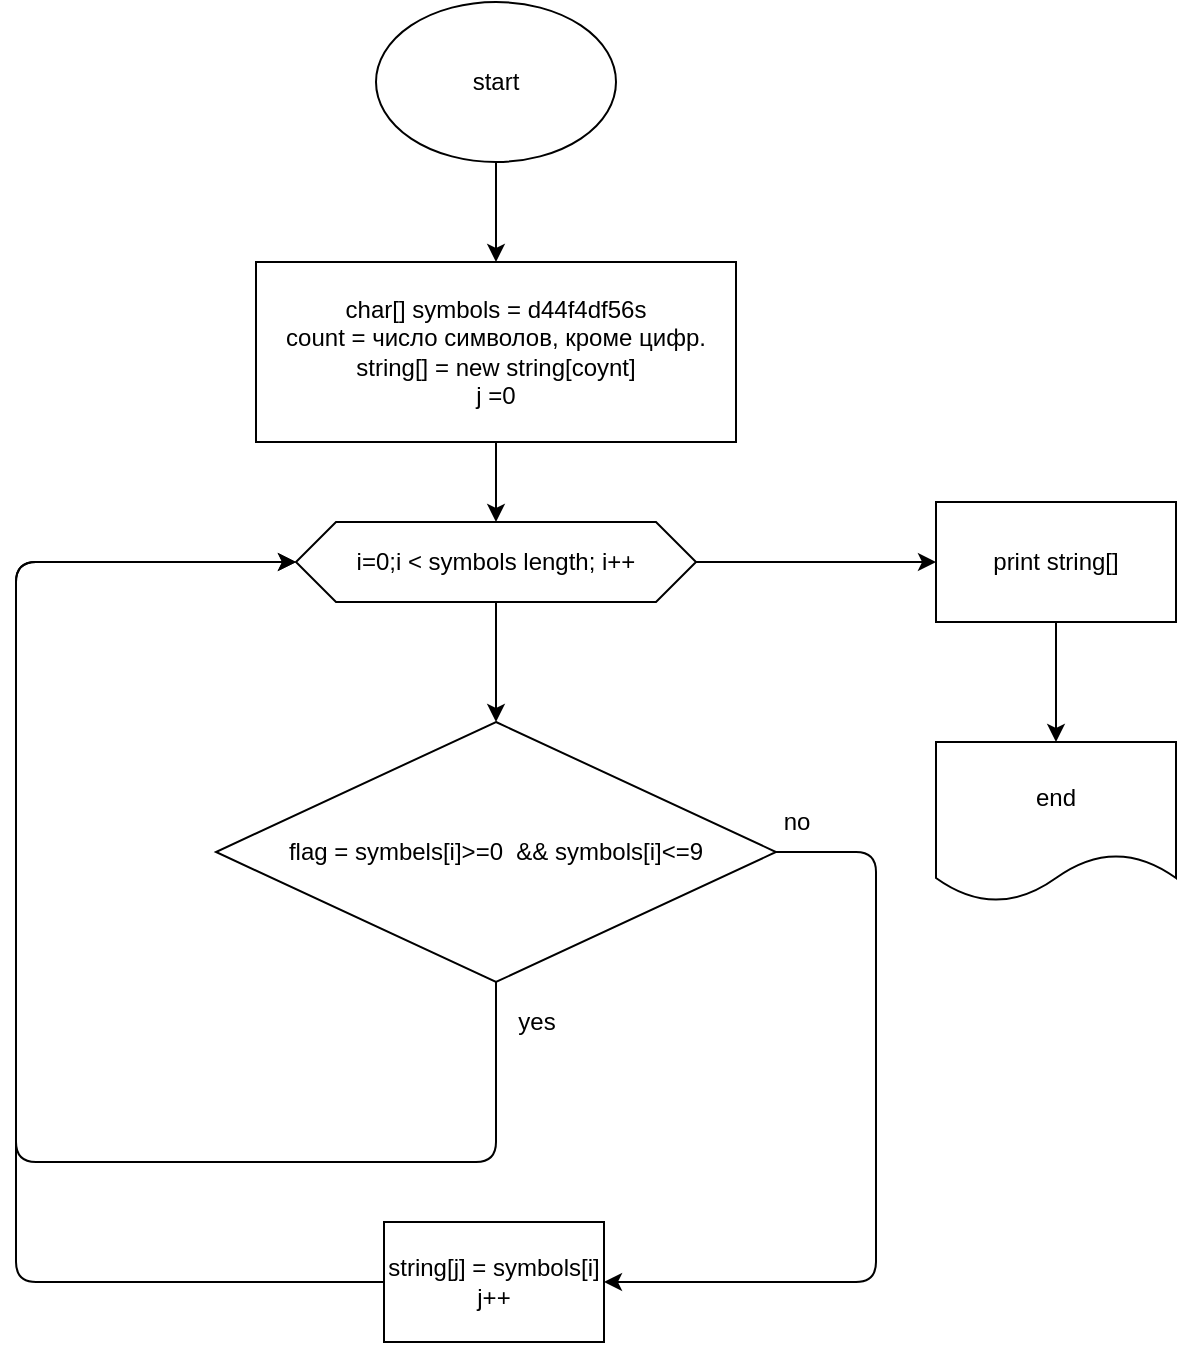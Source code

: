 <mxfile>
    <diagram id="YY7Gu79HM_XZxzalaT5M" name="Page-1">
        <mxGraphModel dx="941" dy="515" grid="1" gridSize="10" guides="1" tooltips="1" connect="1" arrows="1" fold="1" page="1" pageScale="1" pageWidth="827" pageHeight="1169" math="0" shadow="0">
            <root>
                <mxCell id="0"/>
                <mxCell id="1" parent="0"/>
                <mxCell id="4" value="" style="edgeStyle=none;html=1;" edge="1" parent="1" source="2" target="3">
                    <mxGeometry relative="1" as="geometry"/>
                </mxCell>
                <mxCell id="2" value="start" style="ellipse;whiteSpace=wrap;html=1;" vertex="1" parent="1">
                    <mxGeometry x="300" y="40" width="120" height="80" as="geometry"/>
                </mxCell>
                <mxCell id="6" value="" style="edgeStyle=none;html=1;" edge="1" parent="1" source="3">
                    <mxGeometry relative="1" as="geometry">
                        <mxPoint x="360" y="300" as="targetPoint"/>
                    </mxGeometry>
                </mxCell>
                <mxCell id="3" value="char[] symbols&amp;nbsp;&lt;span&gt;= d44f4df56s&lt;/span&gt;&lt;br&gt;count = число символов, кроме цифр.&lt;br&gt;string[] = new string[coynt]&lt;br&gt;j =0" style="whiteSpace=wrap;html=1;" vertex="1" parent="1">
                    <mxGeometry x="240" y="170" width="240" height="90" as="geometry"/>
                </mxCell>
                <mxCell id="11" value="" style="edgeStyle=none;html=1;" edge="1" parent="1" source="7" target="10">
                    <mxGeometry relative="1" as="geometry"/>
                </mxCell>
                <mxCell id="17" value="" style="edgeStyle=none;html=1;" edge="1" parent="1" source="7" target="16">
                    <mxGeometry relative="1" as="geometry"/>
                </mxCell>
                <mxCell id="7" value="i=0;i &amp;lt; symbols length; i++" style="shape=hexagon;perimeter=hexagonPerimeter2;whiteSpace=wrap;html=1;fixedSize=1;" vertex="1" parent="1">
                    <mxGeometry x="260" y="300" width="200" height="40" as="geometry"/>
                </mxCell>
                <mxCell id="14" value="" style="edgeStyle=none;html=1;entryX=0;entryY=0.5;entryDx=0;entryDy=0;" edge="1" parent="1" source="10" target="7">
                    <mxGeometry relative="1" as="geometry">
                        <Array as="points">
                            <mxPoint x="360" y="620"/>
                            <mxPoint x="120" y="620"/>
                            <mxPoint x="120" y="320"/>
                        </Array>
                    </mxGeometry>
                </mxCell>
                <mxCell id="22" style="edgeStyle=none;html=1;entryX=1;entryY=0.5;entryDx=0;entryDy=0;" edge="1" parent="1" source="10" target="13">
                    <mxGeometry relative="1" as="geometry">
                        <Array as="points">
                            <mxPoint x="550" y="465"/>
                            <mxPoint x="550" y="680"/>
                        </Array>
                    </mxGeometry>
                </mxCell>
                <mxCell id="10" value="flag = symbels[i]&amp;gt;=0&amp;nbsp; &amp;amp;&amp;amp; symbols[i]&amp;lt;=9" style="rhombus;whiteSpace=wrap;html=1;" vertex="1" parent="1">
                    <mxGeometry x="220" y="400" width="280" height="130" as="geometry"/>
                </mxCell>
                <mxCell id="12" value="yes&lt;br&gt;" style="text;html=1;align=center;verticalAlign=middle;resizable=0;points=[];autosize=1;strokeColor=none;fillColor=none;" vertex="1" parent="1">
                    <mxGeometry x="365" y="540" width="30" height="20" as="geometry"/>
                </mxCell>
                <mxCell id="15" style="edgeStyle=none;html=1;entryX=0;entryY=0.5;entryDx=0;entryDy=0;" edge="1" parent="1" source="13" target="7">
                    <mxGeometry relative="1" as="geometry">
                        <Array as="points">
                            <mxPoint x="120" y="680"/>
                            <mxPoint x="120" y="320"/>
                        </Array>
                    </mxGeometry>
                </mxCell>
                <mxCell id="13" value="string[j] = symbols[i]&lt;br&gt;j++" style="whiteSpace=wrap;html=1;" vertex="1" parent="1">
                    <mxGeometry x="304" y="650" width="110" height="60" as="geometry"/>
                </mxCell>
                <mxCell id="19" value="" style="edgeStyle=none;html=1;" edge="1" parent="1" source="16" target="18">
                    <mxGeometry relative="1" as="geometry"/>
                </mxCell>
                <mxCell id="16" value="print string[]" style="whiteSpace=wrap;html=1;" vertex="1" parent="1">
                    <mxGeometry x="580" y="290" width="120" height="60" as="geometry"/>
                </mxCell>
                <mxCell id="18" value="end" style="shape=document;whiteSpace=wrap;html=1;boundedLbl=1;" vertex="1" parent="1">
                    <mxGeometry x="580" y="410" width="120" height="80" as="geometry"/>
                </mxCell>
                <mxCell id="23" value="no" style="text;html=1;align=center;verticalAlign=middle;resizable=0;points=[];autosize=1;strokeColor=none;fillColor=none;" vertex="1" parent="1">
                    <mxGeometry x="495" y="440" width="30" height="20" as="geometry"/>
                </mxCell>
            </root>
        </mxGraphModel>
    </diagram>
</mxfile>